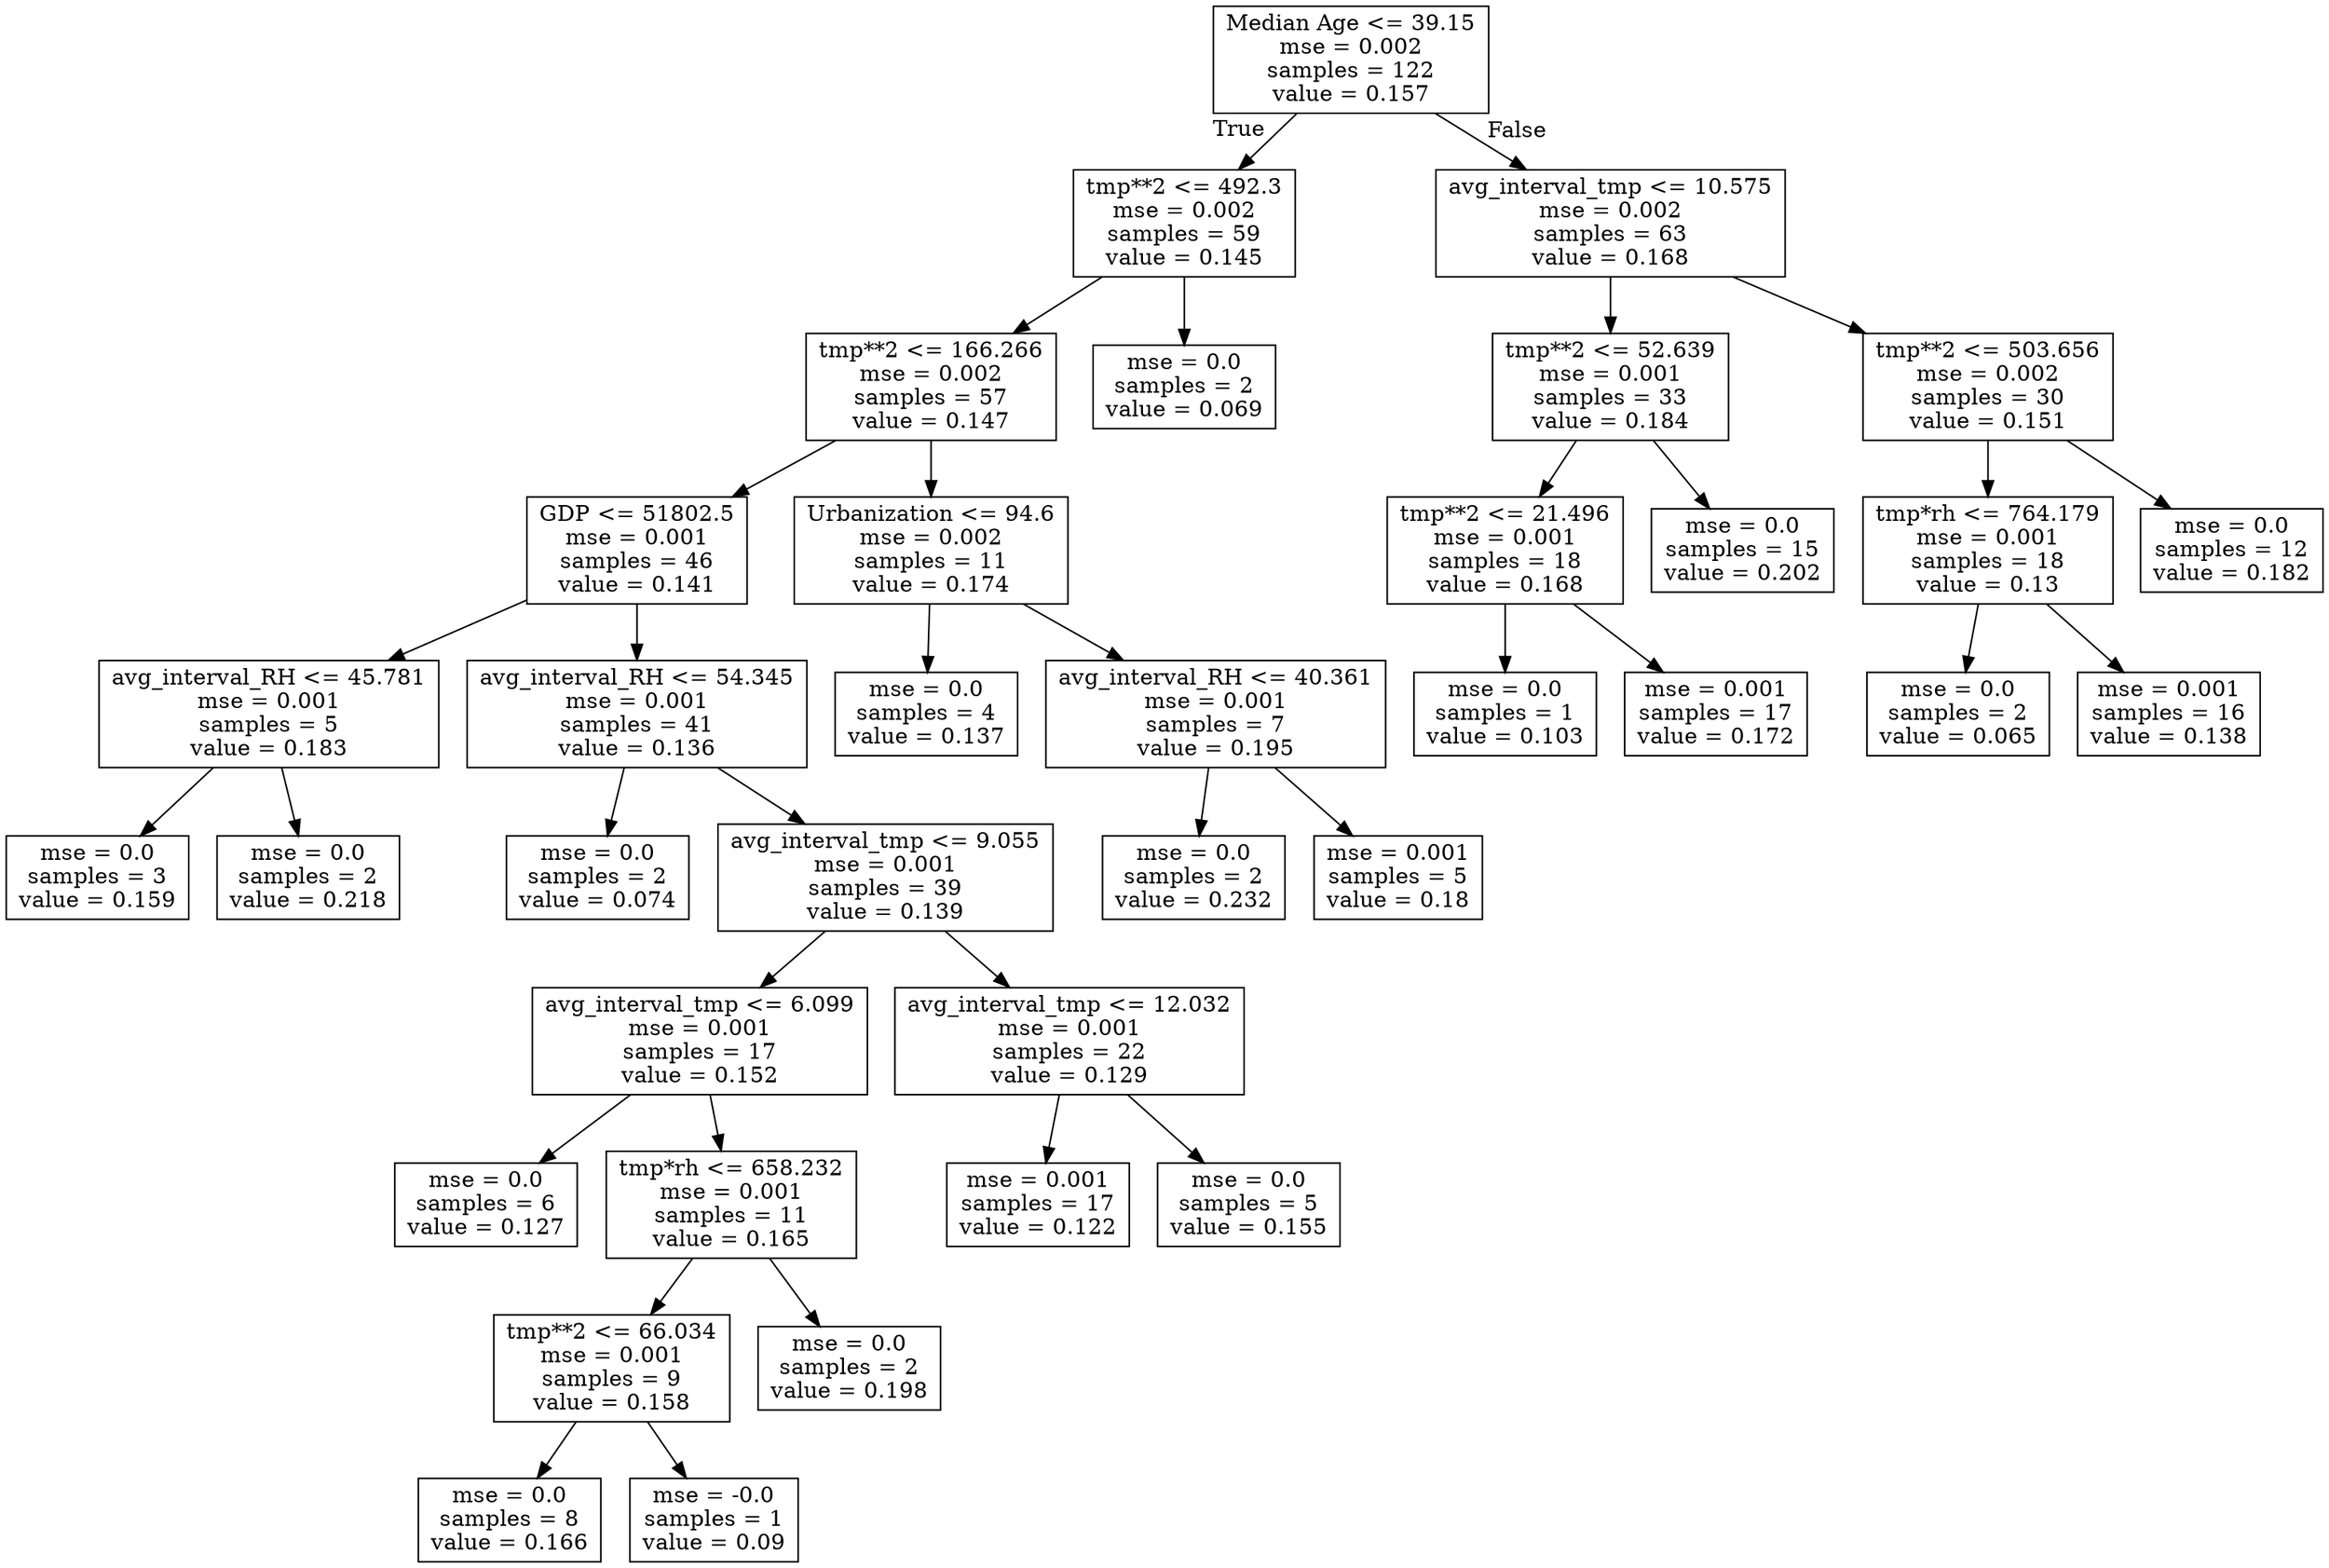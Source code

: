 digraph Tree {
node [shape=box] ;
0 [label="Median Age <= 39.15\nmse = 0.002\nsamples = 122\nvalue = 0.157"] ;
1 [label="tmp**2 <= 492.3\nmse = 0.002\nsamples = 59\nvalue = 0.145"] ;
0 -> 1 [labeldistance=2.5, labelangle=45, headlabel="True"] ;
2 [label="tmp**2 <= 166.266\nmse = 0.002\nsamples = 57\nvalue = 0.147"] ;
1 -> 2 ;
3 [label="GDP <= 51802.5\nmse = 0.001\nsamples = 46\nvalue = 0.141"] ;
2 -> 3 ;
4 [label="avg_interval_RH <= 45.781\nmse = 0.001\nsamples = 5\nvalue = 0.183"] ;
3 -> 4 ;
5 [label="mse = 0.0\nsamples = 3\nvalue = 0.159"] ;
4 -> 5 ;
6 [label="mse = 0.0\nsamples = 2\nvalue = 0.218"] ;
4 -> 6 ;
7 [label="avg_interval_RH <= 54.345\nmse = 0.001\nsamples = 41\nvalue = 0.136"] ;
3 -> 7 ;
8 [label="mse = 0.0\nsamples = 2\nvalue = 0.074"] ;
7 -> 8 ;
9 [label="avg_interval_tmp <= 9.055\nmse = 0.001\nsamples = 39\nvalue = 0.139"] ;
7 -> 9 ;
10 [label="avg_interval_tmp <= 6.099\nmse = 0.001\nsamples = 17\nvalue = 0.152"] ;
9 -> 10 ;
11 [label="mse = 0.0\nsamples = 6\nvalue = 0.127"] ;
10 -> 11 ;
12 [label="tmp*rh <= 658.232\nmse = 0.001\nsamples = 11\nvalue = 0.165"] ;
10 -> 12 ;
13 [label="tmp**2 <= 66.034\nmse = 0.001\nsamples = 9\nvalue = 0.158"] ;
12 -> 13 ;
14 [label="mse = 0.0\nsamples = 8\nvalue = 0.166"] ;
13 -> 14 ;
15 [label="mse = -0.0\nsamples = 1\nvalue = 0.09"] ;
13 -> 15 ;
16 [label="mse = 0.0\nsamples = 2\nvalue = 0.198"] ;
12 -> 16 ;
17 [label="avg_interval_tmp <= 12.032\nmse = 0.001\nsamples = 22\nvalue = 0.129"] ;
9 -> 17 ;
18 [label="mse = 0.001\nsamples = 17\nvalue = 0.122"] ;
17 -> 18 ;
19 [label="mse = 0.0\nsamples = 5\nvalue = 0.155"] ;
17 -> 19 ;
20 [label="Urbanization <= 94.6\nmse = 0.002\nsamples = 11\nvalue = 0.174"] ;
2 -> 20 ;
21 [label="mse = 0.0\nsamples = 4\nvalue = 0.137"] ;
20 -> 21 ;
22 [label="avg_interval_RH <= 40.361\nmse = 0.001\nsamples = 7\nvalue = 0.195"] ;
20 -> 22 ;
23 [label="mse = 0.0\nsamples = 2\nvalue = 0.232"] ;
22 -> 23 ;
24 [label="mse = 0.001\nsamples = 5\nvalue = 0.18"] ;
22 -> 24 ;
25 [label="mse = 0.0\nsamples = 2\nvalue = 0.069"] ;
1 -> 25 ;
26 [label="avg_interval_tmp <= 10.575\nmse = 0.002\nsamples = 63\nvalue = 0.168"] ;
0 -> 26 [labeldistance=2.5, labelangle=-45, headlabel="False"] ;
27 [label="tmp**2 <= 52.639\nmse = 0.001\nsamples = 33\nvalue = 0.184"] ;
26 -> 27 ;
28 [label="tmp**2 <= 21.496\nmse = 0.001\nsamples = 18\nvalue = 0.168"] ;
27 -> 28 ;
29 [label="mse = 0.0\nsamples = 1\nvalue = 0.103"] ;
28 -> 29 ;
30 [label="mse = 0.001\nsamples = 17\nvalue = 0.172"] ;
28 -> 30 ;
31 [label="mse = 0.0\nsamples = 15\nvalue = 0.202"] ;
27 -> 31 ;
32 [label="tmp**2 <= 503.656\nmse = 0.002\nsamples = 30\nvalue = 0.151"] ;
26 -> 32 ;
33 [label="tmp*rh <= 764.179\nmse = 0.001\nsamples = 18\nvalue = 0.13"] ;
32 -> 33 ;
34 [label="mse = 0.0\nsamples = 2\nvalue = 0.065"] ;
33 -> 34 ;
35 [label="mse = 0.001\nsamples = 16\nvalue = 0.138"] ;
33 -> 35 ;
36 [label="mse = 0.0\nsamples = 12\nvalue = 0.182"] ;
32 -> 36 ;
}
